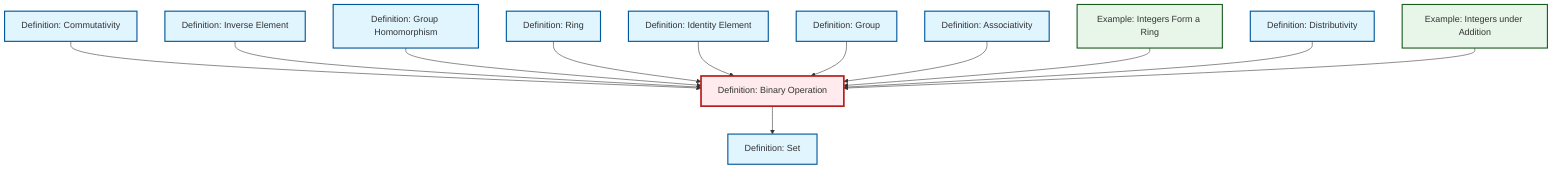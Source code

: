 graph TD
    classDef definition fill:#e1f5fe,stroke:#01579b,stroke-width:2px
    classDef theorem fill:#f3e5f5,stroke:#4a148c,stroke-width:2px
    classDef axiom fill:#fff3e0,stroke:#e65100,stroke-width:2px
    classDef example fill:#e8f5e9,stroke:#1b5e20,stroke-width:2px
    classDef current fill:#ffebee,stroke:#b71c1c,stroke-width:3px
    def-binary-operation["Definition: Binary Operation"]:::definition
    def-identity-element["Definition: Identity Element"]:::definition
    def-associativity["Definition: Associativity"]:::definition
    def-group["Definition: Group"]:::definition
    ex-integers-addition["Example: Integers under Addition"]:::example
    def-inverse-element["Definition: Inverse Element"]:::definition
    def-distributivity["Definition: Distributivity"]:::definition
    def-set["Definition: Set"]:::definition
    ex-integers-ring["Example: Integers Form a Ring"]:::example
    def-commutativity["Definition: Commutativity"]:::definition
    def-ring["Definition: Ring"]:::definition
    def-homomorphism["Definition: Group Homomorphism"]:::definition
    def-commutativity --> def-binary-operation
    def-binary-operation --> def-set
    def-inverse-element --> def-binary-operation
    def-homomorphism --> def-binary-operation
    def-ring --> def-binary-operation
    def-identity-element --> def-binary-operation
    def-group --> def-binary-operation
    def-associativity --> def-binary-operation
    ex-integers-ring --> def-binary-operation
    def-distributivity --> def-binary-operation
    ex-integers-addition --> def-binary-operation
    class def-binary-operation current